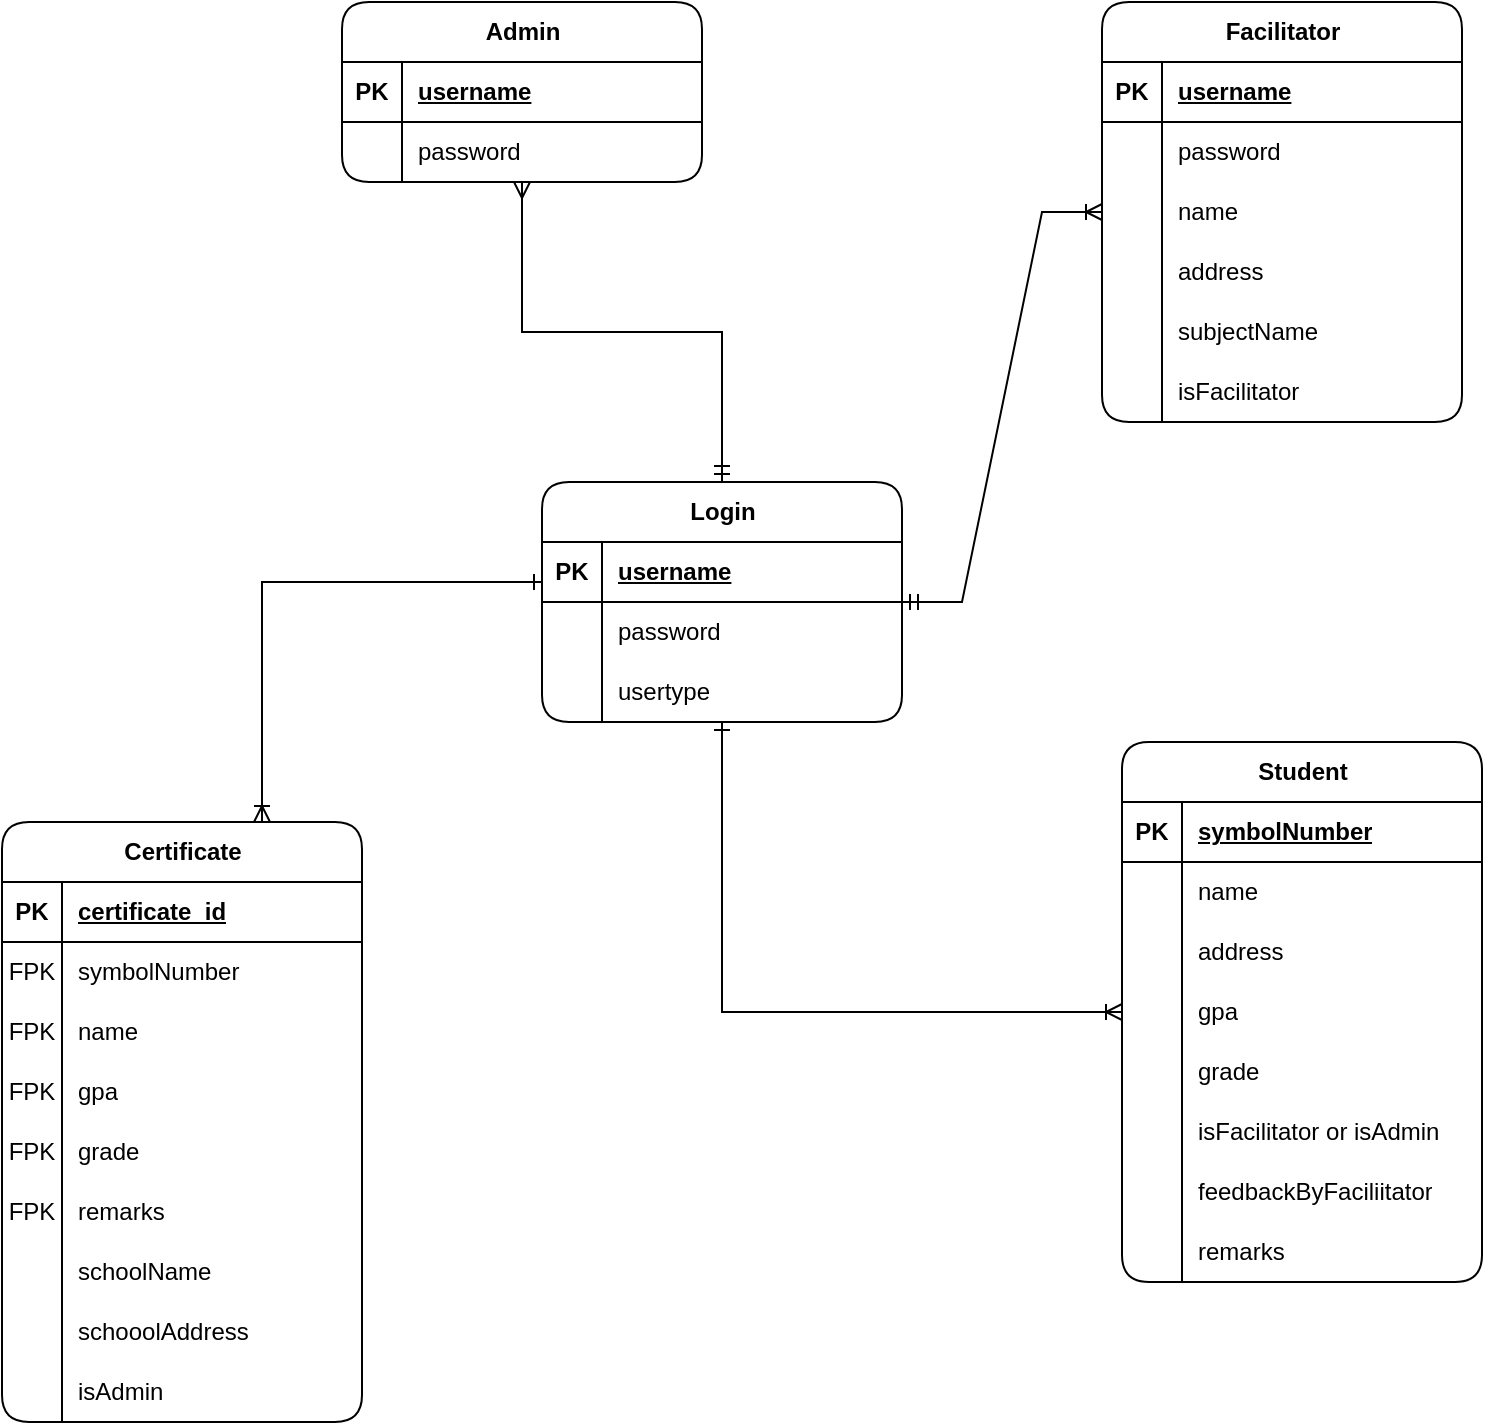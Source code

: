 <mxfile version="21.6.1" type="device">
  <diagram name="Page-1" id="Xxr7TBwAw_cdHnaxFqYh">
    <mxGraphModel dx="880" dy="452" grid="1" gridSize="10" guides="1" tooltips="1" connect="1" arrows="1" fold="1" page="1" pageScale="1" pageWidth="850" pageHeight="1100" math="0" shadow="0">
      <root>
        <mxCell id="0" />
        <mxCell id="1" parent="0" />
        <mxCell id="EdLxOjEIfKbX3lxEwT9e-1" value="Admin" style="shape=table;startSize=30;container=1;collapsible=1;childLayout=tableLayout;fixedRows=1;rowLines=0;fontStyle=1;align=center;resizeLast=1;html=1;rounded=1;" vertex="1" parent="1">
          <mxGeometry x="190" y="190" width="180" height="90" as="geometry" />
        </mxCell>
        <mxCell id="EdLxOjEIfKbX3lxEwT9e-2" value="" style="shape=tableRow;horizontal=0;startSize=0;swimlaneHead=0;swimlaneBody=0;fillColor=none;collapsible=0;dropTarget=0;points=[[0,0.5],[1,0.5]];portConstraint=eastwest;top=0;left=0;right=0;bottom=1;" vertex="1" parent="EdLxOjEIfKbX3lxEwT9e-1">
          <mxGeometry y="30" width="180" height="30" as="geometry" />
        </mxCell>
        <mxCell id="EdLxOjEIfKbX3lxEwT9e-3" value="PK" style="shape=partialRectangle;connectable=0;fillColor=none;top=0;left=0;bottom=0;right=0;fontStyle=1;overflow=hidden;whiteSpace=wrap;html=1;" vertex="1" parent="EdLxOjEIfKbX3lxEwT9e-2">
          <mxGeometry width="30" height="30" as="geometry">
            <mxRectangle width="30" height="30" as="alternateBounds" />
          </mxGeometry>
        </mxCell>
        <mxCell id="EdLxOjEIfKbX3lxEwT9e-4" value="username" style="shape=partialRectangle;connectable=0;fillColor=none;top=0;left=0;bottom=0;right=0;align=left;spacingLeft=6;fontStyle=5;overflow=hidden;whiteSpace=wrap;html=1;" vertex="1" parent="EdLxOjEIfKbX3lxEwT9e-2">
          <mxGeometry x="30" width="150" height="30" as="geometry">
            <mxRectangle width="150" height="30" as="alternateBounds" />
          </mxGeometry>
        </mxCell>
        <mxCell id="EdLxOjEIfKbX3lxEwT9e-5" value="" style="shape=tableRow;horizontal=0;startSize=0;swimlaneHead=0;swimlaneBody=0;fillColor=none;collapsible=0;dropTarget=0;points=[[0,0.5],[1,0.5]];portConstraint=eastwest;top=0;left=0;right=0;bottom=0;" vertex="1" parent="EdLxOjEIfKbX3lxEwT9e-1">
          <mxGeometry y="60" width="180" height="30" as="geometry" />
        </mxCell>
        <mxCell id="EdLxOjEIfKbX3lxEwT9e-6" value="" style="shape=partialRectangle;connectable=0;fillColor=none;top=0;left=0;bottom=0;right=0;editable=1;overflow=hidden;whiteSpace=wrap;html=1;" vertex="1" parent="EdLxOjEIfKbX3lxEwT9e-5">
          <mxGeometry width="30" height="30" as="geometry">
            <mxRectangle width="30" height="30" as="alternateBounds" />
          </mxGeometry>
        </mxCell>
        <mxCell id="EdLxOjEIfKbX3lxEwT9e-7" value="password" style="shape=partialRectangle;connectable=0;fillColor=none;top=0;left=0;bottom=0;right=0;align=left;spacingLeft=6;overflow=hidden;whiteSpace=wrap;html=1;" vertex="1" parent="EdLxOjEIfKbX3lxEwT9e-5">
          <mxGeometry x="30" width="150" height="30" as="geometry">
            <mxRectangle width="150" height="30" as="alternateBounds" />
          </mxGeometry>
        </mxCell>
        <mxCell id="EdLxOjEIfKbX3lxEwT9e-26" value="Facilitator" style="shape=table;startSize=30;container=1;collapsible=1;childLayout=tableLayout;fixedRows=1;rowLines=0;fontStyle=1;align=center;resizeLast=1;html=1;rounded=1;" vertex="1" parent="1">
          <mxGeometry x="570" y="190" width="180" height="210" as="geometry" />
        </mxCell>
        <mxCell id="EdLxOjEIfKbX3lxEwT9e-27" value="" style="shape=tableRow;horizontal=0;startSize=0;swimlaneHead=0;swimlaneBody=0;fillColor=none;collapsible=0;dropTarget=0;points=[[0,0.5],[1,0.5]];portConstraint=eastwest;top=0;left=0;right=0;bottom=1;" vertex="1" parent="EdLxOjEIfKbX3lxEwT9e-26">
          <mxGeometry y="30" width="180" height="30" as="geometry" />
        </mxCell>
        <mxCell id="EdLxOjEIfKbX3lxEwT9e-28" value="PK" style="shape=partialRectangle;connectable=0;fillColor=none;top=0;left=0;bottom=0;right=0;fontStyle=1;overflow=hidden;whiteSpace=wrap;html=1;" vertex="1" parent="EdLxOjEIfKbX3lxEwT9e-27">
          <mxGeometry width="30" height="30" as="geometry">
            <mxRectangle width="30" height="30" as="alternateBounds" />
          </mxGeometry>
        </mxCell>
        <mxCell id="EdLxOjEIfKbX3lxEwT9e-29" value="username" style="shape=partialRectangle;connectable=0;fillColor=none;top=0;left=0;bottom=0;right=0;align=left;spacingLeft=6;fontStyle=5;overflow=hidden;whiteSpace=wrap;html=1;" vertex="1" parent="EdLxOjEIfKbX3lxEwT9e-27">
          <mxGeometry x="30" width="150" height="30" as="geometry">
            <mxRectangle width="150" height="30" as="alternateBounds" />
          </mxGeometry>
        </mxCell>
        <mxCell id="EdLxOjEIfKbX3lxEwT9e-30" value="" style="shape=tableRow;horizontal=0;startSize=0;swimlaneHead=0;swimlaneBody=0;fillColor=none;collapsible=0;dropTarget=0;points=[[0,0.5],[1,0.5]];portConstraint=eastwest;top=0;left=0;right=0;bottom=0;" vertex="1" parent="EdLxOjEIfKbX3lxEwT9e-26">
          <mxGeometry y="60" width="180" height="30" as="geometry" />
        </mxCell>
        <mxCell id="EdLxOjEIfKbX3lxEwT9e-31" value="" style="shape=partialRectangle;connectable=0;fillColor=none;top=0;left=0;bottom=0;right=0;editable=1;overflow=hidden;whiteSpace=wrap;html=1;" vertex="1" parent="EdLxOjEIfKbX3lxEwT9e-30">
          <mxGeometry width="30" height="30" as="geometry">
            <mxRectangle width="30" height="30" as="alternateBounds" />
          </mxGeometry>
        </mxCell>
        <mxCell id="EdLxOjEIfKbX3lxEwT9e-32" value="password" style="shape=partialRectangle;connectable=0;fillColor=none;top=0;left=0;bottom=0;right=0;align=left;spacingLeft=6;overflow=hidden;whiteSpace=wrap;html=1;" vertex="1" parent="EdLxOjEIfKbX3lxEwT9e-30">
          <mxGeometry x="30" width="150" height="30" as="geometry">
            <mxRectangle width="150" height="30" as="alternateBounds" />
          </mxGeometry>
        </mxCell>
        <mxCell id="EdLxOjEIfKbX3lxEwT9e-33" value="" style="shape=tableRow;horizontal=0;startSize=0;swimlaneHead=0;swimlaneBody=0;fillColor=none;collapsible=0;dropTarget=0;points=[[0,0.5],[1,0.5]];portConstraint=eastwest;top=0;left=0;right=0;bottom=0;" vertex="1" parent="EdLxOjEIfKbX3lxEwT9e-26">
          <mxGeometry y="90" width="180" height="30" as="geometry" />
        </mxCell>
        <mxCell id="EdLxOjEIfKbX3lxEwT9e-34" value="" style="shape=partialRectangle;connectable=0;fillColor=none;top=0;left=0;bottom=0;right=0;editable=1;overflow=hidden;whiteSpace=wrap;html=1;" vertex="1" parent="EdLxOjEIfKbX3lxEwT9e-33">
          <mxGeometry width="30" height="30" as="geometry">
            <mxRectangle width="30" height="30" as="alternateBounds" />
          </mxGeometry>
        </mxCell>
        <mxCell id="EdLxOjEIfKbX3lxEwT9e-35" value="name" style="shape=partialRectangle;connectable=0;fillColor=none;top=0;left=0;bottom=0;right=0;align=left;spacingLeft=6;overflow=hidden;whiteSpace=wrap;html=1;" vertex="1" parent="EdLxOjEIfKbX3lxEwT9e-33">
          <mxGeometry x="30" width="150" height="30" as="geometry">
            <mxRectangle width="150" height="30" as="alternateBounds" />
          </mxGeometry>
        </mxCell>
        <mxCell id="EdLxOjEIfKbX3lxEwT9e-36" value="" style="shape=tableRow;horizontal=0;startSize=0;swimlaneHead=0;swimlaneBody=0;fillColor=none;collapsible=0;dropTarget=0;points=[[0,0.5],[1,0.5]];portConstraint=eastwest;top=0;left=0;right=0;bottom=0;" vertex="1" parent="EdLxOjEIfKbX3lxEwT9e-26">
          <mxGeometry y="120" width="180" height="30" as="geometry" />
        </mxCell>
        <mxCell id="EdLxOjEIfKbX3lxEwT9e-37" value="" style="shape=partialRectangle;connectable=0;fillColor=none;top=0;left=0;bottom=0;right=0;editable=1;overflow=hidden;whiteSpace=wrap;html=1;" vertex="1" parent="EdLxOjEIfKbX3lxEwT9e-36">
          <mxGeometry width="30" height="30" as="geometry">
            <mxRectangle width="30" height="30" as="alternateBounds" />
          </mxGeometry>
        </mxCell>
        <mxCell id="EdLxOjEIfKbX3lxEwT9e-38" value="address" style="shape=partialRectangle;connectable=0;fillColor=none;top=0;left=0;bottom=0;right=0;align=left;spacingLeft=6;overflow=hidden;whiteSpace=wrap;html=1;" vertex="1" parent="EdLxOjEIfKbX3lxEwT9e-36">
          <mxGeometry x="30" width="150" height="30" as="geometry">
            <mxRectangle width="150" height="30" as="alternateBounds" />
          </mxGeometry>
        </mxCell>
        <mxCell id="EdLxOjEIfKbX3lxEwT9e-42" style="shape=tableRow;horizontal=0;startSize=0;swimlaneHead=0;swimlaneBody=0;fillColor=none;collapsible=0;dropTarget=0;points=[[0,0.5],[1,0.5]];portConstraint=eastwest;top=0;left=0;right=0;bottom=0;" vertex="1" parent="EdLxOjEIfKbX3lxEwT9e-26">
          <mxGeometry y="150" width="180" height="30" as="geometry" />
        </mxCell>
        <mxCell id="EdLxOjEIfKbX3lxEwT9e-43" style="shape=partialRectangle;connectable=0;fillColor=none;top=0;left=0;bottom=0;right=0;editable=1;overflow=hidden;whiteSpace=wrap;html=1;" vertex="1" parent="EdLxOjEIfKbX3lxEwT9e-42">
          <mxGeometry width="30" height="30" as="geometry">
            <mxRectangle width="30" height="30" as="alternateBounds" />
          </mxGeometry>
        </mxCell>
        <mxCell id="EdLxOjEIfKbX3lxEwT9e-44" value="subjectName" style="shape=partialRectangle;connectable=0;fillColor=none;top=0;left=0;bottom=0;right=0;align=left;spacingLeft=6;overflow=hidden;whiteSpace=wrap;html=1;" vertex="1" parent="EdLxOjEIfKbX3lxEwT9e-42">
          <mxGeometry x="30" width="150" height="30" as="geometry">
            <mxRectangle width="150" height="30" as="alternateBounds" />
          </mxGeometry>
        </mxCell>
        <mxCell id="EdLxOjEIfKbX3lxEwT9e-45" style="shape=tableRow;horizontal=0;startSize=0;swimlaneHead=0;swimlaneBody=0;fillColor=none;collapsible=0;dropTarget=0;points=[[0,0.5],[1,0.5]];portConstraint=eastwest;top=0;left=0;right=0;bottom=0;" vertex="1" parent="EdLxOjEIfKbX3lxEwT9e-26">
          <mxGeometry y="180" width="180" height="30" as="geometry" />
        </mxCell>
        <mxCell id="EdLxOjEIfKbX3lxEwT9e-46" style="shape=partialRectangle;connectable=0;fillColor=none;top=0;left=0;bottom=0;right=0;editable=1;overflow=hidden;whiteSpace=wrap;html=1;" vertex="1" parent="EdLxOjEIfKbX3lxEwT9e-45">
          <mxGeometry width="30" height="30" as="geometry">
            <mxRectangle width="30" height="30" as="alternateBounds" />
          </mxGeometry>
        </mxCell>
        <mxCell id="EdLxOjEIfKbX3lxEwT9e-47" value="isFacilitator" style="shape=partialRectangle;connectable=0;fillColor=none;top=0;left=0;bottom=0;right=0;align=left;spacingLeft=6;overflow=hidden;whiteSpace=wrap;html=1;" vertex="1" parent="EdLxOjEIfKbX3lxEwT9e-45">
          <mxGeometry x="30" width="150" height="30" as="geometry">
            <mxRectangle width="150" height="30" as="alternateBounds" />
          </mxGeometry>
        </mxCell>
        <mxCell id="EdLxOjEIfKbX3lxEwT9e-126" style="edgeStyle=orthogonalEdgeStyle;rounded=0;orthogonalLoop=1;jettySize=auto;html=1;endArrow=ERmany;endFill=0;startArrow=ERmandOne;startFill=0;" edge="1" parent="1" source="EdLxOjEIfKbX3lxEwT9e-61" target="EdLxOjEIfKbX3lxEwT9e-1">
          <mxGeometry relative="1" as="geometry" />
        </mxCell>
        <mxCell id="EdLxOjEIfKbX3lxEwT9e-61" value="Login" style="shape=table;startSize=30;container=1;collapsible=1;childLayout=tableLayout;fixedRows=1;rowLines=0;fontStyle=1;align=center;resizeLast=1;html=1;rounded=1;points=[[0,0,0,0,0],[0,0.25,0,0,0],[0,0.5,0,0,0],[0,0.75,0,0,0],[0,1,0,0,0],[0.25,0,0,0,0],[0.25,1,0,0,0],[0.5,0,0,0,0],[0.5,1,0,0,0],[0.75,0,0,0,0],[0.75,1,0,0,0],[1,0,0,0,0],[1,0.25,0,0,0],[1,0.5,0,0,0],[1,0.75,0,0,0],[1,1,0,0,0]];" vertex="1" parent="1">
          <mxGeometry x="290" y="430" width="180" height="120" as="geometry" />
        </mxCell>
        <mxCell id="EdLxOjEIfKbX3lxEwT9e-62" value="" style="shape=tableRow;horizontal=0;startSize=0;swimlaneHead=0;swimlaneBody=0;fillColor=none;collapsible=0;dropTarget=0;points=[[0,0.5],[1,0.5]];portConstraint=eastwest;top=0;left=0;right=0;bottom=1;" vertex="1" parent="EdLxOjEIfKbX3lxEwT9e-61">
          <mxGeometry y="30" width="180" height="30" as="geometry" />
        </mxCell>
        <mxCell id="EdLxOjEIfKbX3lxEwT9e-63" value="PK" style="shape=partialRectangle;connectable=0;fillColor=none;top=0;left=0;bottom=0;right=0;fontStyle=1;overflow=hidden;whiteSpace=wrap;html=1;" vertex="1" parent="EdLxOjEIfKbX3lxEwT9e-62">
          <mxGeometry width="30" height="30" as="geometry">
            <mxRectangle width="30" height="30" as="alternateBounds" />
          </mxGeometry>
        </mxCell>
        <mxCell id="EdLxOjEIfKbX3lxEwT9e-64" value="username" style="shape=partialRectangle;connectable=0;fillColor=none;top=0;left=0;bottom=0;right=0;align=left;spacingLeft=6;fontStyle=5;overflow=hidden;whiteSpace=wrap;html=1;" vertex="1" parent="EdLxOjEIfKbX3lxEwT9e-62">
          <mxGeometry x="30" width="150" height="30" as="geometry">
            <mxRectangle width="150" height="30" as="alternateBounds" />
          </mxGeometry>
        </mxCell>
        <mxCell id="EdLxOjEIfKbX3lxEwT9e-65" value="" style="shape=tableRow;horizontal=0;startSize=0;swimlaneHead=0;swimlaneBody=0;fillColor=none;collapsible=0;dropTarget=0;points=[[0,0.5],[1,0.5]];portConstraint=eastwest;top=0;left=0;right=0;bottom=0;" vertex="1" parent="EdLxOjEIfKbX3lxEwT9e-61">
          <mxGeometry y="60" width="180" height="30" as="geometry" />
        </mxCell>
        <mxCell id="EdLxOjEIfKbX3lxEwT9e-66" value="" style="shape=partialRectangle;connectable=0;fillColor=none;top=0;left=0;bottom=0;right=0;editable=1;overflow=hidden;whiteSpace=wrap;html=1;" vertex="1" parent="EdLxOjEIfKbX3lxEwT9e-65">
          <mxGeometry width="30" height="30" as="geometry">
            <mxRectangle width="30" height="30" as="alternateBounds" />
          </mxGeometry>
        </mxCell>
        <mxCell id="EdLxOjEIfKbX3lxEwT9e-67" value="password" style="shape=partialRectangle;connectable=0;fillColor=none;top=0;left=0;bottom=0;right=0;align=left;spacingLeft=6;overflow=hidden;whiteSpace=wrap;html=1;" vertex="1" parent="EdLxOjEIfKbX3lxEwT9e-65">
          <mxGeometry x="30" width="150" height="30" as="geometry">
            <mxRectangle width="150" height="30" as="alternateBounds" />
          </mxGeometry>
        </mxCell>
        <mxCell id="EdLxOjEIfKbX3lxEwT9e-68" value="" style="shape=tableRow;horizontal=0;startSize=0;swimlaneHead=0;swimlaneBody=0;fillColor=none;collapsible=0;dropTarget=0;points=[[0,0.5],[1,0.5]];portConstraint=eastwest;top=0;left=0;right=0;bottom=0;" vertex="1" parent="EdLxOjEIfKbX3lxEwT9e-61">
          <mxGeometry y="90" width="180" height="30" as="geometry" />
        </mxCell>
        <mxCell id="EdLxOjEIfKbX3lxEwT9e-69" value="" style="shape=partialRectangle;connectable=0;fillColor=none;top=0;left=0;bottom=0;right=0;editable=1;overflow=hidden;whiteSpace=wrap;html=1;" vertex="1" parent="EdLxOjEIfKbX3lxEwT9e-68">
          <mxGeometry width="30" height="30" as="geometry">
            <mxRectangle width="30" height="30" as="alternateBounds" />
          </mxGeometry>
        </mxCell>
        <mxCell id="EdLxOjEIfKbX3lxEwT9e-70" value="usertype" style="shape=partialRectangle;connectable=0;fillColor=none;top=0;left=0;bottom=0;right=0;align=left;spacingLeft=6;overflow=hidden;whiteSpace=wrap;html=1;" vertex="1" parent="EdLxOjEIfKbX3lxEwT9e-68">
          <mxGeometry x="30" width="150" height="30" as="geometry">
            <mxRectangle width="150" height="30" as="alternateBounds" />
          </mxGeometry>
        </mxCell>
        <mxCell id="EdLxOjEIfKbX3lxEwT9e-128" style="edgeStyle=orthogonalEdgeStyle;rounded=0;orthogonalLoop=1;jettySize=auto;html=1;endArrow=ERone;endFill=0;startArrow=ERoneToMany;startFill=0;" edge="1" parent="1" source="EdLxOjEIfKbX3lxEwT9e-71" target="EdLxOjEIfKbX3lxEwT9e-61">
          <mxGeometry relative="1" as="geometry" />
        </mxCell>
        <mxCell id="EdLxOjEIfKbX3lxEwT9e-71" value="Student" style="shape=table;startSize=30;container=1;collapsible=1;childLayout=tableLayout;fixedRows=1;rowLines=0;fontStyle=1;align=center;resizeLast=1;html=1;rounded=1;" vertex="1" parent="1">
          <mxGeometry x="580" y="560" width="180" height="270" as="geometry" />
        </mxCell>
        <mxCell id="EdLxOjEIfKbX3lxEwT9e-72" value="" style="shape=tableRow;horizontal=0;startSize=0;swimlaneHead=0;swimlaneBody=0;fillColor=none;collapsible=0;dropTarget=0;points=[[0,0.5],[1,0.5]];portConstraint=eastwest;top=0;left=0;right=0;bottom=1;" vertex="1" parent="EdLxOjEIfKbX3lxEwT9e-71">
          <mxGeometry y="30" width="180" height="30" as="geometry" />
        </mxCell>
        <mxCell id="EdLxOjEIfKbX3lxEwT9e-73" value="PK" style="shape=partialRectangle;connectable=0;fillColor=none;top=0;left=0;bottom=0;right=0;fontStyle=1;overflow=hidden;whiteSpace=wrap;html=1;" vertex="1" parent="EdLxOjEIfKbX3lxEwT9e-72">
          <mxGeometry width="30" height="30" as="geometry">
            <mxRectangle width="30" height="30" as="alternateBounds" />
          </mxGeometry>
        </mxCell>
        <mxCell id="EdLxOjEIfKbX3lxEwT9e-74" value="symbolNumber" style="shape=partialRectangle;connectable=0;fillColor=none;top=0;left=0;bottom=0;right=0;align=left;spacingLeft=6;fontStyle=5;overflow=hidden;whiteSpace=wrap;html=1;" vertex="1" parent="EdLxOjEIfKbX3lxEwT9e-72">
          <mxGeometry x="30" width="150" height="30" as="geometry">
            <mxRectangle width="150" height="30" as="alternateBounds" />
          </mxGeometry>
        </mxCell>
        <mxCell id="EdLxOjEIfKbX3lxEwT9e-75" value="" style="shape=tableRow;horizontal=0;startSize=0;swimlaneHead=0;swimlaneBody=0;fillColor=none;collapsible=0;dropTarget=0;points=[[0,0.5],[1,0.5]];portConstraint=eastwest;top=0;left=0;right=0;bottom=0;" vertex="1" parent="EdLxOjEIfKbX3lxEwT9e-71">
          <mxGeometry y="60" width="180" height="30" as="geometry" />
        </mxCell>
        <mxCell id="EdLxOjEIfKbX3lxEwT9e-76" value="" style="shape=partialRectangle;connectable=0;fillColor=none;top=0;left=0;bottom=0;right=0;editable=1;overflow=hidden;whiteSpace=wrap;html=1;" vertex="1" parent="EdLxOjEIfKbX3lxEwT9e-75">
          <mxGeometry width="30" height="30" as="geometry">
            <mxRectangle width="30" height="30" as="alternateBounds" />
          </mxGeometry>
        </mxCell>
        <mxCell id="EdLxOjEIfKbX3lxEwT9e-77" value="name" style="shape=partialRectangle;connectable=0;fillColor=none;top=0;left=0;bottom=0;right=0;align=left;spacingLeft=6;overflow=hidden;whiteSpace=wrap;html=1;" vertex="1" parent="EdLxOjEIfKbX3lxEwT9e-75">
          <mxGeometry x="30" width="150" height="30" as="geometry">
            <mxRectangle width="150" height="30" as="alternateBounds" />
          </mxGeometry>
        </mxCell>
        <mxCell id="EdLxOjEIfKbX3lxEwT9e-78" value="" style="shape=tableRow;horizontal=0;startSize=0;swimlaneHead=0;swimlaneBody=0;fillColor=none;collapsible=0;dropTarget=0;points=[[0,0.5],[1,0.5]];portConstraint=eastwest;top=0;left=0;right=0;bottom=0;" vertex="1" parent="EdLxOjEIfKbX3lxEwT9e-71">
          <mxGeometry y="90" width="180" height="30" as="geometry" />
        </mxCell>
        <mxCell id="EdLxOjEIfKbX3lxEwT9e-79" value="" style="shape=partialRectangle;connectable=0;fillColor=none;top=0;left=0;bottom=0;right=0;editable=1;overflow=hidden;whiteSpace=wrap;html=1;" vertex="1" parent="EdLxOjEIfKbX3lxEwT9e-78">
          <mxGeometry width="30" height="30" as="geometry">
            <mxRectangle width="30" height="30" as="alternateBounds" />
          </mxGeometry>
        </mxCell>
        <mxCell id="EdLxOjEIfKbX3lxEwT9e-80" value="address" style="shape=partialRectangle;connectable=0;fillColor=none;top=0;left=0;bottom=0;right=0;align=left;spacingLeft=6;overflow=hidden;whiteSpace=wrap;html=1;" vertex="1" parent="EdLxOjEIfKbX3lxEwT9e-78">
          <mxGeometry x="30" width="150" height="30" as="geometry">
            <mxRectangle width="150" height="30" as="alternateBounds" />
          </mxGeometry>
        </mxCell>
        <mxCell id="EdLxOjEIfKbX3lxEwT9e-81" style="shape=tableRow;horizontal=0;startSize=0;swimlaneHead=0;swimlaneBody=0;fillColor=none;collapsible=0;dropTarget=0;points=[[0,0.5],[1,0.5]];portConstraint=eastwest;top=0;left=0;right=0;bottom=0;" vertex="1" parent="EdLxOjEIfKbX3lxEwT9e-71">
          <mxGeometry y="120" width="180" height="30" as="geometry" />
        </mxCell>
        <mxCell id="EdLxOjEIfKbX3lxEwT9e-82" style="shape=partialRectangle;connectable=0;fillColor=none;top=0;left=0;bottom=0;right=0;editable=1;overflow=hidden;whiteSpace=wrap;html=1;" vertex="1" parent="EdLxOjEIfKbX3lxEwT9e-81">
          <mxGeometry width="30" height="30" as="geometry">
            <mxRectangle width="30" height="30" as="alternateBounds" />
          </mxGeometry>
        </mxCell>
        <mxCell id="EdLxOjEIfKbX3lxEwT9e-83" value="gpa" style="shape=partialRectangle;connectable=0;fillColor=none;top=0;left=0;bottom=0;right=0;align=left;spacingLeft=6;overflow=hidden;whiteSpace=wrap;html=1;" vertex="1" parent="EdLxOjEIfKbX3lxEwT9e-81">
          <mxGeometry x="30" width="150" height="30" as="geometry">
            <mxRectangle width="150" height="30" as="alternateBounds" />
          </mxGeometry>
        </mxCell>
        <mxCell id="EdLxOjEIfKbX3lxEwT9e-84" style="shape=tableRow;horizontal=0;startSize=0;swimlaneHead=0;swimlaneBody=0;fillColor=none;collapsible=0;dropTarget=0;points=[[0,0.5],[1,0.5]];portConstraint=eastwest;top=0;left=0;right=0;bottom=0;" vertex="1" parent="EdLxOjEIfKbX3lxEwT9e-71">
          <mxGeometry y="150" width="180" height="30" as="geometry" />
        </mxCell>
        <mxCell id="EdLxOjEIfKbX3lxEwT9e-85" style="shape=partialRectangle;connectable=0;fillColor=none;top=0;left=0;bottom=0;right=0;editable=1;overflow=hidden;whiteSpace=wrap;html=1;" vertex="1" parent="EdLxOjEIfKbX3lxEwT9e-84">
          <mxGeometry width="30" height="30" as="geometry">
            <mxRectangle width="30" height="30" as="alternateBounds" />
          </mxGeometry>
        </mxCell>
        <mxCell id="EdLxOjEIfKbX3lxEwT9e-86" value="grade" style="shape=partialRectangle;connectable=0;fillColor=none;top=0;left=0;bottom=0;right=0;align=left;spacingLeft=6;overflow=hidden;whiteSpace=wrap;html=1;" vertex="1" parent="EdLxOjEIfKbX3lxEwT9e-84">
          <mxGeometry x="30" width="150" height="30" as="geometry">
            <mxRectangle width="150" height="30" as="alternateBounds" />
          </mxGeometry>
        </mxCell>
        <mxCell id="EdLxOjEIfKbX3lxEwT9e-87" style="shape=tableRow;horizontal=0;startSize=0;swimlaneHead=0;swimlaneBody=0;fillColor=none;collapsible=0;dropTarget=0;points=[[0,0.5],[1,0.5]];portConstraint=eastwest;top=0;left=0;right=0;bottom=0;" vertex="1" parent="EdLxOjEIfKbX3lxEwT9e-71">
          <mxGeometry y="180" width="180" height="30" as="geometry" />
        </mxCell>
        <mxCell id="EdLxOjEIfKbX3lxEwT9e-88" style="shape=partialRectangle;connectable=0;fillColor=none;top=0;left=0;bottom=0;right=0;editable=1;overflow=hidden;whiteSpace=wrap;html=1;" vertex="1" parent="EdLxOjEIfKbX3lxEwT9e-87">
          <mxGeometry width="30" height="30" as="geometry">
            <mxRectangle width="30" height="30" as="alternateBounds" />
          </mxGeometry>
        </mxCell>
        <mxCell id="EdLxOjEIfKbX3lxEwT9e-89" value="isFacilitator or isAdmin" style="shape=partialRectangle;connectable=0;fillColor=none;top=0;left=0;bottom=0;right=0;align=left;spacingLeft=6;overflow=hidden;whiteSpace=wrap;html=1;" vertex="1" parent="EdLxOjEIfKbX3lxEwT9e-87">
          <mxGeometry x="30" width="150" height="30" as="geometry">
            <mxRectangle width="150" height="30" as="alternateBounds" />
          </mxGeometry>
        </mxCell>
        <mxCell id="EdLxOjEIfKbX3lxEwT9e-90" style="shape=tableRow;horizontal=0;startSize=0;swimlaneHead=0;swimlaneBody=0;fillColor=none;collapsible=0;dropTarget=0;points=[[0,0.5],[1,0.5]];portConstraint=eastwest;top=0;left=0;right=0;bottom=0;" vertex="1" parent="EdLxOjEIfKbX3lxEwT9e-71">
          <mxGeometry y="210" width="180" height="30" as="geometry" />
        </mxCell>
        <mxCell id="EdLxOjEIfKbX3lxEwT9e-91" style="shape=partialRectangle;connectable=0;fillColor=none;top=0;left=0;bottom=0;right=0;editable=1;overflow=hidden;whiteSpace=wrap;html=1;" vertex="1" parent="EdLxOjEIfKbX3lxEwT9e-90">
          <mxGeometry width="30" height="30" as="geometry">
            <mxRectangle width="30" height="30" as="alternateBounds" />
          </mxGeometry>
        </mxCell>
        <mxCell id="EdLxOjEIfKbX3lxEwT9e-92" value="feedbackByFaciliitator" style="shape=partialRectangle;connectable=0;fillColor=none;top=0;left=0;bottom=0;right=0;align=left;spacingLeft=6;overflow=hidden;whiteSpace=wrap;html=1;" vertex="1" parent="EdLxOjEIfKbX3lxEwT9e-90">
          <mxGeometry x="30" width="150" height="30" as="geometry">
            <mxRectangle width="150" height="30" as="alternateBounds" />
          </mxGeometry>
        </mxCell>
        <mxCell id="EdLxOjEIfKbX3lxEwT9e-129" style="shape=tableRow;horizontal=0;startSize=0;swimlaneHead=0;swimlaneBody=0;fillColor=none;collapsible=0;dropTarget=0;points=[[0,0.5],[1,0.5]];portConstraint=eastwest;top=0;left=0;right=0;bottom=0;" vertex="1" parent="EdLxOjEIfKbX3lxEwT9e-71">
          <mxGeometry y="240" width="180" height="30" as="geometry" />
        </mxCell>
        <mxCell id="EdLxOjEIfKbX3lxEwT9e-130" style="shape=partialRectangle;connectable=0;fillColor=none;top=0;left=0;bottom=0;right=0;editable=1;overflow=hidden;whiteSpace=wrap;html=1;" vertex="1" parent="EdLxOjEIfKbX3lxEwT9e-129">
          <mxGeometry width="30" height="30" as="geometry">
            <mxRectangle width="30" height="30" as="alternateBounds" />
          </mxGeometry>
        </mxCell>
        <mxCell id="EdLxOjEIfKbX3lxEwT9e-131" value="remarks" style="shape=partialRectangle;connectable=0;fillColor=none;top=0;left=0;bottom=0;right=0;align=left;spacingLeft=6;overflow=hidden;whiteSpace=wrap;html=1;" vertex="1" parent="EdLxOjEIfKbX3lxEwT9e-129">
          <mxGeometry x="30" width="150" height="30" as="geometry">
            <mxRectangle width="150" height="30" as="alternateBounds" />
          </mxGeometry>
        </mxCell>
        <mxCell id="EdLxOjEIfKbX3lxEwT9e-127" style="edgeStyle=orthogonalEdgeStyle;rounded=0;orthogonalLoop=1;jettySize=auto;html=1;startArrow=ERoneToMany;startFill=0;endArrow=ERone;endFill=0;" edge="1" parent="1" source="EdLxOjEIfKbX3lxEwT9e-93" target="EdLxOjEIfKbX3lxEwT9e-61">
          <mxGeometry relative="1" as="geometry">
            <Array as="points">
              <mxPoint x="150" y="480" />
            </Array>
          </mxGeometry>
        </mxCell>
        <mxCell id="EdLxOjEIfKbX3lxEwT9e-93" value="Certificate" style="shape=table;startSize=30;container=1;collapsible=1;childLayout=tableLayout;fixedRows=1;rowLines=0;fontStyle=1;align=center;resizeLast=1;html=1;rounded=1;" vertex="1" parent="1">
          <mxGeometry x="20" y="600" width="180" height="300" as="geometry" />
        </mxCell>
        <mxCell id="EdLxOjEIfKbX3lxEwT9e-94" value="" style="shape=tableRow;horizontal=0;startSize=0;swimlaneHead=0;swimlaneBody=0;fillColor=none;collapsible=0;dropTarget=0;points=[[0,0.5],[1,0.5]];portConstraint=eastwest;top=0;left=0;right=0;bottom=1;" vertex="1" parent="EdLxOjEIfKbX3lxEwT9e-93">
          <mxGeometry y="30" width="180" height="30" as="geometry" />
        </mxCell>
        <mxCell id="EdLxOjEIfKbX3lxEwT9e-95" value="PK" style="shape=partialRectangle;connectable=0;fillColor=none;top=0;left=0;bottom=0;right=0;fontStyle=1;overflow=hidden;whiteSpace=wrap;html=1;" vertex="1" parent="EdLxOjEIfKbX3lxEwT9e-94">
          <mxGeometry width="30" height="30" as="geometry">
            <mxRectangle width="30" height="30" as="alternateBounds" />
          </mxGeometry>
        </mxCell>
        <mxCell id="EdLxOjEIfKbX3lxEwT9e-96" value="certificate_id" style="shape=partialRectangle;connectable=0;fillColor=none;top=0;left=0;bottom=0;right=0;align=left;spacingLeft=6;fontStyle=5;overflow=hidden;whiteSpace=wrap;html=1;" vertex="1" parent="EdLxOjEIfKbX3lxEwT9e-94">
          <mxGeometry x="30" width="150" height="30" as="geometry">
            <mxRectangle width="150" height="30" as="alternateBounds" />
          </mxGeometry>
        </mxCell>
        <mxCell id="EdLxOjEIfKbX3lxEwT9e-97" value="" style="shape=tableRow;horizontal=0;startSize=0;swimlaneHead=0;swimlaneBody=0;fillColor=none;collapsible=0;dropTarget=0;points=[[0,0.5],[1,0.5]];portConstraint=eastwest;top=0;left=0;right=0;bottom=0;" vertex="1" parent="EdLxOjEIfKbX3lxEwT9e-93">
          <mxGeometry y="60" width="180" height="30" as="geometry" />
        </mxCell>
        <mxCell id="EdLxOjEIfKbX3lxEwT9e-98" value="FPK" style="shape=partialRectangle;connectable=0;fillColor=none;top=0;left=0;bottom=0;right=0;editable=1;overflow=hidden;whiteSpace=wrap;html=1;" vertex="1" parent="EdLxOjEIfKbX3lxEwT9e-97">
          <mxGeometry width="30" height="30" as="geometry">
            <mxRectangle width="30" height="30" as="alternateBounds" />
          </mxGeometry>
        </mxCell>
        <mxCell id="EdLxOjEIfKbX3lxEwT9e-99" value="symbolNumber" style="shape=partialRectangle;connectable=0;fillColor=none;top=0;left=0;bottom=0;right=0;align=left;spacingLeft=6;overflow=hidden;whiteSpace=wrap;html=1;" vertex="1" parent="EdLxOjEIfKbX3lxEwT9e-97">
          <mxGeometry x="30" width="150" height="30" as="geometry">
            <mxRectangle width="150" height="30" as="alternateBounds" />
          </mxGeometry>
        </mxCell>
        <mxCell id="EdLxOjEIfKbX3lxEwT9e-100" value="" style="shape=tableRow;horizontal=0;startSize=0;swimlaneHead=0;swimlaneBody=0;fillColor=none;collapsible=0;dropTarget=0;points=[[0,0.5],[1,0.5]];portConstraint=eastwest;top=0;left=0;right=0;bottom=0;" vertex="1" parent="EdLxOjEIfKbX3lxEwT9e-93">
          <mxGeometry y="90" width="180" height="30" as="geometry" />
        </mxCell>
        <mxCell id="EdLxOjEIfKbX3lxEwT9e-101" value="FPK" style="shape=partialRectangle;connectable=0;fillColor=none;top=0;left=0;bottom=0;right=0;editable=1;overflow=hidden;whiteSpace=wrap;html=1;" vertex="1" parent="EdLxOjEIfKbX3lxEwT9e-100">
          <mxGeometry width="30" height="30" as="geometry">
            <mxRectangle width="30" height="30" as="alternateBounds" />
          </mxGeometry>
        </mxCell>
        <mxCell id="EdLxOjEIfKbX3lxEwT9e-102" value="name" style="shape=partialRectangle;connectable=0;fillColor=none;top=0;left=0;bottom=0;right=0;align=left;spacingLeft=6;overflow=hidden;whiteSpace=wrap;html=1;" vertex="1" parent="EdLxOjEIfKbX3lxEwT9e-100">
          <mxGeometry x="30" width="150" height="30" as="geometry">
            <mxRectangle width="150" height="30" as="alternateBounds" />
          </mxGeometry>
        </mxCell>
        <mxCell id="EdLxOjEIfKbX3lxEwT9e-103" style="shape=tableRow;horizontal=0;startSize=0;swimlaneHead=0;swimlaneBody=0;fillColor=none;collapsible=0;dropTarget=0;points=[[0,0.5],[1,0.5]];portConstraint=eastwest;top=0;left=0;right=0;bottom=0;" vertex="1" parent="EdLxOjEIfKbX3lxEwT9e-93">
          <mxGeometry y="120" width="180" height="30" as="geometry" />
        </mxCell>
        <mxCell id="EdLxOjEIfKbX3lxEwT9e-104" value="FPK" style="shape=partialRectangle;connectable=0;fillColor=none;top=0;left=0;bottom=0;right=0;editable=1;overflow=hidden;whiteSpace=wrap;html=1;" vertex="1" parent="EdLxOjEIfKbX3lxEwT9e-103">
          <mxGeometry width="30" height="30" as="geometry">
            <mxRectangle width="30" height="30" as="alternateBounds" />
          </mxGeometry>
        </mxCell>
        <mxCell id="EdLxOjEIfKbX3lxEwT9e-105" value="gpa" style="shape=partialRectangle;connectable=0;fillColor=none;top=0;left=0;bottom=0;right=0;align=left;spacingLeft=6;overflow=hidden;whiteSpace=wrap;html=1;" vertex="1" parent="EdLxOjEIfKbX3lxEwT9e-103">
          <mxGeometry x="30" width="150" height="30" as="geometry">
            <mxRectangle width="150" height="30" as="alternateBounds" />
          </mxGeometry>
        </mxCell>
        <mxCell id="EdLxOjEIfKbX3lxEwT9e-106" style="shape=tableRow;horizontal=0;startSize=0;swimlaneHead=0;swimlaneBody=0;fillColor=none;collapsible=0;dropTarget=0;points=[[0,0.5],[1,0.5]];portConstraint=eastwest;top=0;left=0;right=0;bottom=0;" vertex="1" parent="EdLxOjEIfKbX3lxEwT9e-93">
          <mxGeometry y="150" width="180" height="30" as="geometry" />
        </mxCell>
        <mxCell id="EdLxOjEIfKbX3lxEwT9e-107" value="FPK" style="shape=partialRectangle;connectable=0;fillColor=none;top=0;left=0;bottom=0;right=0;editable=1;overflow=hidden;whiteSpace=wrap;html=1;" vertex="1" parent="EdLxOjEIfKbX3lxEwT9e-106">
          <mxGeometry width="30" height="30" as="geometry">
            <mxRectangle width="30" height="30" as="alternateBounds" />
          </mxGeometry>
        </mxCell>
        <mxCell id="EdLxOjEIfKbX3lxEwT9e-108" value="grade" style="shape=partialRectangle;connectable=0;fillColor=none;top=0;left=0;bottom=0;right=0;align=left;spacingLeft=6;overflow=hidden;whiteSpace=wrap;html=1;" vertex="1" parent="EdLxOjEIfKbX3lxEwT9e-106">
          <mxGeometry x="30" width="150" height="30" as="geometry">
            <mxRectangle width="150" height="30" as="alternateBounds" />
          </mxGeometry>
        </mxCell>
        <mxCell id="EdLxOjEIfKbX3lxEwT9e-109" style="shape=tableRow;horizontal=0;startSize=0;swimlaneHead=0;swimlaneBody=0;fillColor=none;collapsible=0;dropTarget=0;points=[[0,0.5],[1,0.5]];portConstraint=eastwest;top=0;left=0;right=0;bottom=0;" vertex="1" parent="EdLxOjEIfKbX3lxEwT9e-93">
          <mxGeometry y="180" width="180" height="30" as="geometry" />
        </mxCell>
        <mxCell id="EdLxOjEIfKbX3lxEwT9e-110" value="FPK" style="shape=partialRectangle;connectable=0;fillColor=none;top=0;left=0;bottom=0;right=0;editable=1;overflow=hidden;whiteSpace=wrap;html=1;" vertex="1" parent="EdLxOjEIfKbX3lxEwT9e-109">
          <mxGeometry width="30" height="30" as="geometry">
            <mxRectangle width="30" height="30" as="alternateBounds" />
          </mxGeometry>
        </mxCell>
        <mxCell id="EdLxOjEIfKbX3lxEwT9e-111" value="remarks" style="shape=partialRectangle;connectable=0;fillColor=none;top=0;left=0;bottom=0;right=0;align=left;spacingLeft=6;overflow=hidden;whiteSpace=wrap;html=1;" vertex="1" parent="EdLxOjEIfKbX3lxEwT9e-109">
          <mxGeometry x="30" width="150" height="30" as="geometry">
            <mxRectangle width="150" height="30" as="alternateBounds" />
          </mxGeometry>
        </mxCell>
        <mxCell id="EdLxOjEIfKbX3lxEwT9e-112" style="shape=tableRow;horizontal=0;startSize=0;swimlaneHead=0;swimlaneBody=0;fillColor=none;collapsible=0;dropTarget=0;points=[[0,0.5],[1,0.5]];portConstraint=eastwest;top=0;left=0;right=0;bottom=0;" vertex="1" parent="EdLxOjEIfKbX3lxEwT9e-93">
          <mxGeometry y="210" width="180" height="30" as="geometry" />
        </mxCell>
        <mxCell id="EdLxOjEIfKbX3lxEwT9e-113" style="shape=partialRectangle;connectable=0;fillColor=none;top=0;left=0;bottom=0;right=0;editable=1;overflow=hidden;whiteSpace=wrap;html=1;" vertex="1" parent="EdLxOjEIfKbX3lxEwT9e-112">
          <mxGeometry width="30" height="30" as="geometry">
            <mxRectangle width="30" height="30" as="alternateBounds" />
          </mxGeometry>
        </mxCell>
        <mxCell id="EdLxOjEIfKbX3lxEwT9e-114" value="schoolName" style="shape=partialRectangle;connectable=0;fillColor=none;top=0;left=0;bottom=0;right=0;align=left;spacingLeft=6;overflow=hidden;whiteSpace=wrap;html=1;" vertex="1" parent="EdLxOjEIfKbX3lxEwT9e-112">
          <mxGeometry x="30" width="150" height="30" as="geometry">
            <mxRectangle width="150" height="30" as="alternateBounds" />
          </mxGeometry>
        </mxCell>
        <mxCell id="EdLxOjEIfKbX3lxEwT9e-115" style="shape=tableRow;horizontal=0;startSize=0;swimlaneHead=0;swimlaneBody=0;fillColor=none;collapsible=0;dropTarget=0;points=[[0,0.5],[1,0.5]];portConstraint=eastwest;top=0;left=0;right=0;bottom=0;" vertex="1" parent="EdLxOjEIfKbX3lxEwT9e-93">
          <mxGeometry y="240" width="180" height="30" as="geometry" />
        </mxCell>
        <mxCell id="EdLxOjEIfKbX3lxEwT9e-116" style="shape=partialRectangle;connectable=0;fillColor=none;top=0;left=0;bottom=0;right=0;editable=1;overflow=hidden;whiteSpace=wrap;html=1;" vertex="1" parent="EdLxOjEIfKbX3lxEwT9e-115">
          <mxGeometry width="30" height="30" as="geometry">
            <mxRectangle width="30" height="30" as="alternateBounds" />
          </mxGeometry>
        </mxCell>
        <mxCell id="EdLxOjEIfKbX3lxEwT9e-117" value="schooolAddress" style="shape=partialRectangle;connectable=0;fillColor=none;top=0;left=0;bottom=0;right=0;align=left;spacingLeft=6;overflow=hidden;whiteSpace=wrap;html=1;" vertex="1" parent="EdLxOjEIfKbX3lxEwT9e-115">
          <mxGeometry x="30" width="150" height="30" as="geometry">
            <mxRectangle width="150" height="30" as="alternateBounds" />
          </mxGeometry>
        </mxCell>
        <mxCell id="EdLxOjEIfKbX3lxEwT9e-121" style="shape=tableRow;horizontal=0;startSize=0;swimlaneHead=0;swimlaneBody=0;fillColor=none;collapsible=0;dropTarget=0;points=[[0,0.5],[1,0.5]];portConstraint=eastwest;top=0;left=0;right=0;bottom=0;" vertex="1" parent="EdLxOjEIfKbX3lxEwT9e-93">
          <mxGeometry y="270" width="180" height="30" as="geometry" />
        </mxCell>
        <mxCell id="EdLxOjEIfKbX3lxEwT9e-122" style="shape=partialRectangle;connectable=0;fillColor=none;top=0;left=0;bottom=0;right=0;editable=1;overflow=hidden;whiteSpace=wrap;html=1;" vertex="1" parent="EdLxOjEIfKbX3lxEwT9e-121">
          <mxGeometry width="30" height="30" as="geometry">
            <mxRectangle width="30" height="30" as="alternateBounds" />
          </mxGeometry>
        </mxCell>
        <mxCell id="EdLxOjEIfKbX3lxEwT9e-123" value="isAdmin" style="shape=partialRectangle;connectable=0;fillColor=none;top=0;left=0;bottom=0;right=0;align=left;spacingLeft=6;overflow=hidden;whiteSpace=wrap;html=1;" vertex="1" parent="EdLxOjEIfKbX3lxEwT9e-121">
          <mxGeometry x="30" width="150" height="30" as="geometry">
            <mxRectangle width="150" height="30" as="alternateBounds" />
          </mxGeometry>
        </mxCell>
        <mxCell id="EdLxOjEIfKbX3lxEwT9e-120" value="" style="edgeStyle=entityRelationEdgeStyle;fontSize=12;html=1;endArrow=ERoneToMany;rounded=0;startArrow=ERmandOne;startFill=0;" edge="1" parent="1" source="EdLxOjEIfKbX3lxEwT9e-61" target="EdLxOjEIfKbX3lxEwT9e-26">
          <mxGeometry width="100" height="100" relative="1" as="geometry">
            <mxPoint x="370" y="550" as="sourcePoint" />
            <mxPoint x="360" y="265" as="targetPoint" />
            <Array as="points">
              <mxPoint x="290" y="430" />
              <mxPoint x="410" y="460" />
              <mxPoint x="380" y="430" />
            </Array>
          </mxGeometry>
        </mxCell>
      </root>
    </mxGraphModel>
  </diagram>
</mxfile>
